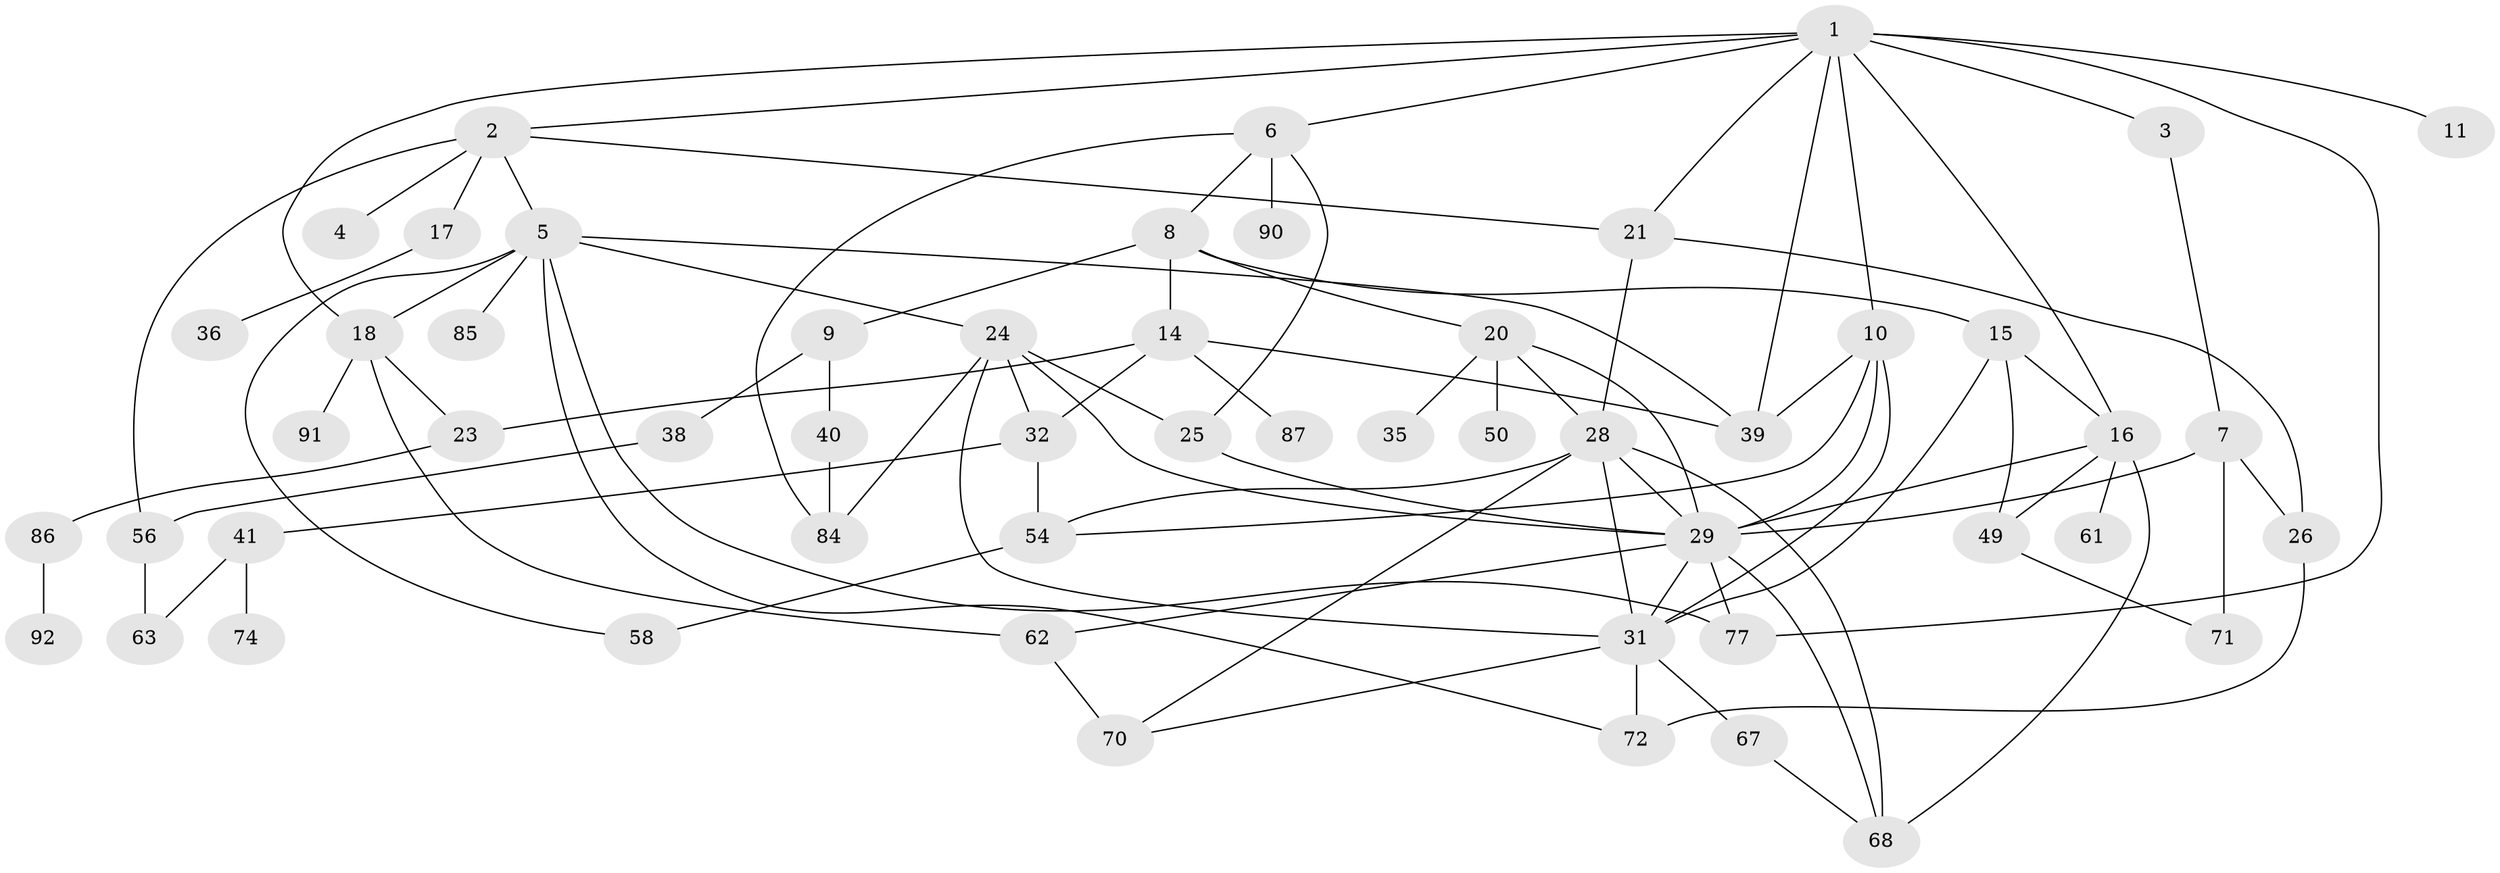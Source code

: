 // original degree distribution, {10: 0.009259259259259259, 6: 0.037037037037037035, 2: 0.2777777777777778, 1: 0.23148148148148148, 8: 0.009259259259259259, 5: 0.05555555555555555, 3: 0.21296296296296297, 4: 0.16666666666666666}
// Generated by graph-tools (version 1.1) at 2025/13/03/09/25 04:13:29]
// undirected, 54 vertices, 93 edges
graph export_dot {
graph [start="1"]
  node [color=gray90,style=filled];
  1;
  2;
  3;
  4;
  5 [super="+30+65+57"];
  6;
  7 [super="+75"];
  8;
  9 [super="+33"];
  10 [super="+13+12+47"];
  11;
  14;
  15;
  16 [super="+83+42+46+19"];
  17;
  18 [super="+53"];
  20 [super="+69+34"];
  21 [super="+44+104"];
  23 [super="+59+64"];
  24;
  25 [super="+27+55"];
  26 [super="+66"];
  28 [super="+88+37"];
  29 [super="+51+60"];
  31 [super="+48+43"];
  32;
  35;
  36;
  38;
  39;
  40 [super="+102"];
  41 [super="+97"];
  49 [super="+94"];
  50;
  54;
  56;
  58;
  61;
  62;
  63 [super="+78+79"];
  67;
  68 [super="+80"];
  70;
  71;
  72 [super="+76"];
  74;
  77 [super="+100"];
  84;
  85;
  86;
  87;
  90;
  91;
  92;
  1 -- 2;
  1 -- 3;
  1 -- 6;
  1 -- 10;
  1 -- 11;
  1 -- 16;
  1 -- 18;
  1 -- 77;
  1 -- 39;
  1 -- 21;
  2 -- 4;
  2 -- 5;
  2 -- 17;
  2 -- 21;
  2 -- 56;
  3 -- 7;
  5 -- 24;
  5 -- 72;
  5 -- 58;
  5 -- 18;
  5 -- 77;
  5 -- 39;
  5 -- 85;
  6 -- 8;
  6 -- 84;
  6 -- 90;
  6 -- 25;
  7 -- 71;
  7 -- 26;
  7 -- 29;
  8 -- 9;
  8 -- 14;
  8 -- 15;
  8 -- 20;
  9 -- 40;
  9 -- 38;
  10 -- 29 [weight=2];
  10 -- 31;
  10 -- 54;
  10 -- 39;
  14 -- 23;
  14 -- 32;
  14 -- 87;
  14 -- 39;
  15 -- 49;
  15 -- 31;
  15 -- 16;
  16 -- 29;
  16 -- 49;
  16 -- 68;
  16 -- 61;
  17 -- 36;
  18 -- 62;
  18 -- 23;
  18 -- 91;
  20 -- 50;
  20 -- 29;
  20 -- 35;
  20 -- 28;
  21 -- 26;
  21 -- 28;
  23 -- 86;
  24 -- 25;
  24 -- 29;
  24 -- 84;
  24 -- 32;
  24 -- 31;
  25 -- 29;
  26 -- 72;
  28 -- 68;
  28 -- 54;
  28 -- 70;
  28 -- 29;
  28 -- 31;
  29 -- 62;
  29 -- 68;
  29 -- 77;
  29 -- 31;
  31 -- 70;
  31 -- 67;
  31 -- 72;
  32 -- 41 [weight=2];
  32 -- 54;
  38 -- 56;
  40 -- 84;
  41 -- 63;
  41 -- 74;
  49 -- 71;
  54 -- 58;
  56 -- 63;
  62 -- 70;
  67 -- 68;
  86 -- 92;
}
